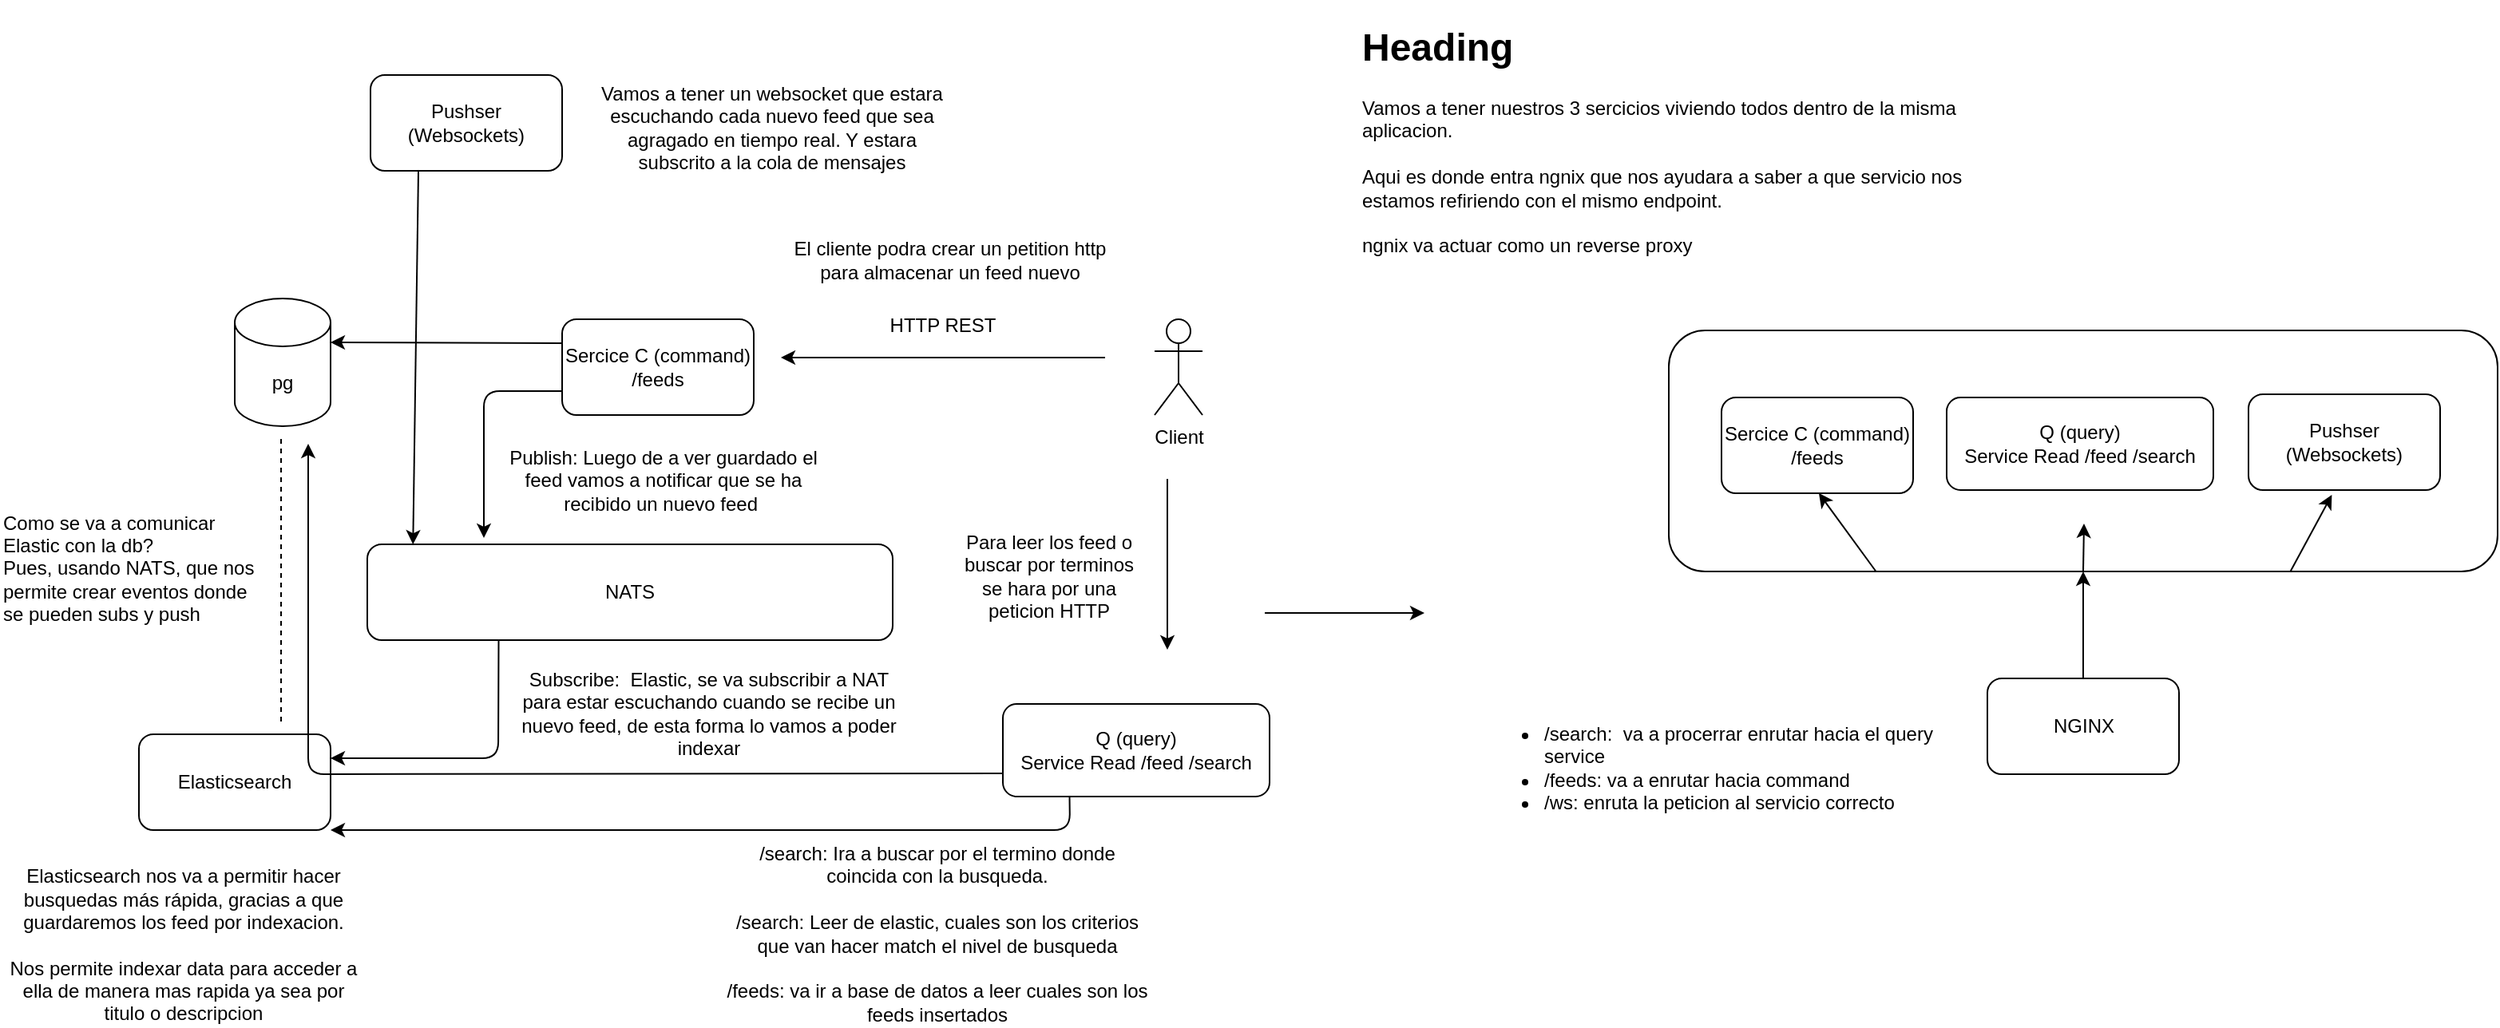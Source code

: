 <mxfile>
    <diagram id="TVHKaYpTC4EBIObI1VIa" name="Page-1">
        <mxGraphModel dx="2156" dy="1611" grid="0" gridSize="10" guides="1" tooltips="1" connect="1" arrows="1" fold="1" page="1" pageScale="1" pageWidth="850" pageHeight="1100" math="0" shadow="0">
            <root>
                <mxCell id="0"/>
                <mxCell id="1" parent="0"/>
                <mxCell id="2" value="pg" style="shape=cylinder3;whiteSpace=wrap;html=1;boundedLbl=1;backgroundOutline=1;size=15;" parent="1" vertex="1">
                    <mxGeometry x="161" y="187" width="60" height="80" as="geometry"/>
                </mxCell>
                <mxCell id="12" style="edgeStyle=none;html=1;exitX=0;exitY=0.25;exitDx=0;exitDy=0;entryX=1;entryY=0;entryDx=0;entryDy=27.5;entryPerimeter=0;" parent="1" source="3" target="2" edge="1">
                    <mxGeometry relative="1" as="geometry"/>
                </mxCell>
                <mxCell id="20" style="edgeStyle=none;html=1;exitX=0;exitY=0.75;exitDx=0;exitDy=0;" parent="1" source="3" edge="1">
                    <mxGeometry relative="1" as="geometry">
                        <mxPoint x="317" y="337" as="targetPoint"/>
                        <Array as="points">
                            <mxPoint x="317" y="245"/>
                        </Array>
                    </mxGeometry>
                </mxCell>
                <mxCell id="3" value="Sercice C (command)&lt;br&gt;/feeds" style="rounded=1;whiteSpace=wrap;html=1;" parent="1" vertex="1">
                    <mxGeometry x="366" y="200" width="120" height="60" as="geometry"/>
                </mxCell>
                <mxCell id="4" value="Client" style="shape=umlActor;verticalLabelPosition=bottom;verticalAlign=top;html=1;outlineConnect=0;" parent="1" vertex="1">
                    <mxGeometry x="737" y="200" width="30" height="60" as="geometry"/>
                </mxCell>
                <mxCell id="10" value="" style="endArrow=classic;html=1;" parent="1" edge="1">
                    <mxGeometry width="50" height="50" relative="1" as="geometry">
                        <mxPoint x="706" y="224" as="sourcePoint"/>
                        <mxPoint x="503" y="224" as="targetPoint"/>
                    </mxGeometry>
                </mxCell>
                <mxCell id="11" value="HTTP REST" style="text;html=1;align=center;verticalAlign=middle;resizable=0;points=[];autosize=1;strokeColor=none;fillColor=none;" parent="1" vertex="1">
                    <mxGeometry x="565" y="195" width="77" height="18" as="geometry"/>
                </mxCell>
                <mxCell id="13" value="El cliente podra crear un petition http para almacenar un feed nuevo" style="text;html=1;strokeColor=none;fillColor=none;align=center;verticalAlign=middle;whiteSpace=wrap;rounded=0;" parent="1" vertex="1">
                    <mxGeometry x="500" y="153" width="218" height="20" as="geometry"/>
                </mxCell>
                <mxCell id="22" style="edgeStyle=none;html=1;exitX=0.25;exitY=1;exitDx=0;exitDy=0;entryX=1;entryY=0.25;entryDx=0;entryDy=0;" parent="1" source="14" target="16" edge="1">
                    <mxGeometry relative="1" as="geometry">
                        <Array as="points">
                            <mxPoint x="326" y="475"/>
                        </Array>
                    </mxGeometry>
                </mxCell>
                <mxCell id="14" value="NATS" style="rounded=1;whiteSpace=wrap;html=1;" parent="1" vertex="1">
                    <mxGeometry x="244" y="341" width="329" height="60" as="geometry"/>
                </mxCell>
                <mxCell id="16" value="Elasticsearch" style="rounded=1;whiteSpace=wrap;html=1;" parent="1" vertex="1">
                    <mxGeometry x="101" y="460" width="120" height="60" as="geometry"/>
                </mxCell>
                <mxCell id="17" value="Elasticsearch nos va a permitir hacer busquedas más rápida, gracias a que guardaremos los feed por indexacion.&lt;br&gt;&lt;br&gt;Nos permite indexar data para acceder a ella de manera mas rapida ya sea por titulo o descripcion" style="text;html=1;strokeColor=none;fillColor=none;align=center;verticalAlign=middle;whiteSpace=wrap;rounded=0;" parent="1" vertex="1">
                    <mxGeometry x="14" y="541" width="230" height="102" as="geometry"/>
                </mxCell>
                <mxCell id="18" value="" style="endArrow=none;dashed=1;html=1;" parent="1" edge="1">
                    <mxGeometry width="50" height="50" relative="1" as="geometry">
                        <mxPoint x="190" y="452" as="sourcePoint"/>
                        <mxPoint x="190" y="274" as="targetPoint"/>
                    </mxGeometry>
                </mxCell>
                <mxCell id="19" value="Como se va a comunicar Elastic con la db?&lt;br&gt;Pues, usando NATS, que nos permite crear eventos donde se pueden subs y push&amp;nbsp;" style="text;html=1;strokeColor=none;fillColor=none;align=left;verticalAlign=middle;whiteSpace=wrap;rounded=0;" parent="1" vertex="1">
                    <mxGeometry x="14" y="315" width="164" height="81" as="geometry"/>
                </mxCell>
                <mxCell id="21" value="Publish: Luego de a ver guardado el feed vamos a notificar que se ha recibido un nuevo feed&amp;nbsp;" style="text;html=1;strokeColor=none;fillColor=none;align=center;verticalAlign=middle;whiteSpace=wrap;rounded=0;" parent="1" vertex="1">
                    <mxGeometry x="330" y="276" width="199" height="49" as="geometry"/>
                </mxCell>
                <mxCell id="23" value="Subscribe:&amp;nbsp; Elastic, se va subscribir a NAT para estar escuchando cuando se recibe un nuevo feed, de esta forma lo vamos a poder indexar" style="text;html=1;strokeColor=none;fillColor=none;align=center;verticalAlign=middle;whiteSpace=wrap;rounded=0;" parent="1" vertex="1">
                    <mxGeometry x="333" y="412" width="250" height="69" as="geometry"/>
                </mxCell>
                <mxCell id="29" style="edgeStyle=none;html=1;exitX=0.25;exitY=1;exitDx=0;exitDy=0;entryX=1;entryY=1;entryDx=0;entryDy=0;" parent="1" source="24" target="16" edge="1">
                    <mxGeometry relative="1" as="geometry">
                        <Array as="points">
                            <mxPoint x="684" y="520"/>
                        </Array>
                    </mxGeometry>
                </mxCell>
                <mxCell id="31" style="edgeStyle=none;html=1;exitX=0;exitY=0.75;exitDx=0;exitDy=0;" parent="1" source="24" edge="1">
                    <mxGeometry relative="1" as="geometry">
                        <mxPoint x="207" y="278" as="targetPoint"/>
                        <Array as="points">
                            <mxPoint x="207" y="485"/>
                        </Array>
                    </mxGeometry>
                </mxCell>
                <mxCell id="24" value="Q (query)&lt;br&gt;Service Read /feed /search" style="rounded=1;whiteSpace=wrap;html=1;" parent="1" vertex="1">
                    <mxGeometry x="642" y="441" width="167" height="58" as="geometry"/>
                </mxCell>
                <mxCell id="25" value="" style="endArrow=classic;html=1;" parent="1" edge="1">
                    <mxGeometry width="50" height="50" relative="1" as="geometry">
                        <mxPoint x="745" y="300" as="sourcePoint"/>
                        <mxPoint x="745" y="407" as="targetPoint"/>
                    </mxGeometry>
                </mxCell>
                <mxCell id="26" value="Para leer los feed o buscar por terminos se hara por una peticion HTTP" style="text;html=1;strokeColor=none;fillColor=none;align=center;verticalAlign=middle;whiteSpace=wrap;rounded=0;" parent="1" vertex="1">
                    <mxGeometry x="609" y="321" width="124" height="80" as="geometry"/>
                </mxCell>
                <mxCell id="30" value="/search: Ira a buscar por el termino donde coincida con la busqueda.&lt;br&gt;&lt;br&gt;/search: Leer de elastic, cuales son los criterios que van hacer match el nivel de busqueda &lt;br&gt;&lt;br&gt;/feeds: va ir a base de datos a leer cuales son los feeds insertados" style="text;html=1;strokeColor=none;fillColor=none;align=center;verticalAlign=middle;whiteSpace=wrap;rounded=0;" parent="1" vertex="1">
                    <mxGeometry x="468" y="527" width="266" height="115" as="geometry"/>
                </mxCell>
                <mxCell id="38" style="edgeStyle=none;html=1;exitX=0.25;exitY=1;exitDx=0;exitDy=0;entryX=0.087;entryY=0.001;entryDx=0;entryDy=0;entryPerimeter=0;" parent="1" source="32" target="14" edge="1">
                    <mxGeometry relative="1" as="geometry"/>
                </mxCell>
                <mxCell id="32" value="Pushser (Websockets)" style="rounded=1;whiteSpace=wrap;html=1;" parent="1" vertex="1">
                    <mxGeometry x="246" y="47" width="120" height="60" as="geometry"/>
                </mxCell>
                <mxCell id="37" value="&lt;span&gt;Vamos a tener un websocket que estara escuchando cada nuevo feed que sea agragado en tiempo real. Y estara subscrito a la cola de mensajes&lt;/span&gt;" style="text;html=1;strokeColor=none;fillColor=none;align=center;verticalAlign=middle;whiteSpace=wrap;rounded=0;" parent="1" vertex="1">
                    <mxGeometry x="386" y="47" width="223" height="66" as="geometry"/>
                </mxCell>
                <mxCell id="49" style="edgeStyle=none;html=1;exitX=0.5;exitY=0;exitDx=0;exitDy=0;entryX=0.5;entryY=1;entryDx=0;entryDy=0;" edge="1" parent="1" source="39" target="45">
                    <mxGeometry relative="1" as="geometry"/>
                </mxCell>
                <mxCell id="39" value="NGINX" style="rounded=1;whiteSpace=wrap;html=1;" parent="1" vertex="1">
                    <mxGeometry x="1258.5" y="425" width="120" height="60" as="geometry"/>
                </mxCell>
                <mxCell id="40" value="" style="endArrow=classic;html=1;" parent="1" edge="1">
                    <mxGeometry width="50" height="50" relative="1" as="geometry">
                        <mxPoint x="806" y="384" as="sourcePoint"/>
                        <mxPoint x="906" y="384" as="targetPoint"/>
                    </mxGeometry>
                </mxCell>
                <mxCell id="41" value="Sercice C (command)&lt;br&gt;/feeds" style="rounded=1;whiteSpace=wrap;html=1;" parent="1" vertex="1">
                    <mxGeometry x="1092" y="249" width="120" height="60" as="geometry"/>
                </mxCell>
                <mxCell id="42" value="Q (query)&lt;br&gt;Service Read /feed /search" style="rounded=1;whiteSpace=wrap;html=1;" parent="1" vertex="1">
                    <mxGeometry x="1233" y="249" width="167" height="58" as="geometry"/>
                </mxCell>
                <mxCell id="43" value="Pushser (Websockets)" style="rounded=1;whiteSpace=wrap;html=1;" parent="1" vertex="1">
                    <mxGeometry x="1422" y="247" width="120" height="60" as="geometry"/>
                </mxCell>
                <mxCell id="45" value="" style="rounded=1;whiteSpace=wrap;html=1;fillColor=none;" parent="1" vertex="1">
                    <mxGeometry x="1059" y="207" width="519" height="151" as="geometry"/>
                </mxCell>
                <mxCell id="47" value="&lt;h1&gt;Heading&lt;/h1&gt;&lt;p&gt;Vamos a tener nuestros 3 sercicios viviendo todos dentro de la misma aplicacion.&amp;nbsp;&lt;br&gt;&lt;br&gt;Aqui es donde entra ngnix que nos ayudara a saber a que servicio nos estamos refiriendo con el mismo endpoint.&lt;br&gt;&lt;br&gt;ngnix va actuar como un reverse proxy&lt;/p&gt;" style="text;html=1;strokeColor=none;fillColor=none;spacing=5;spacingTop=-20;whiteSpace=wrap;overflow=hidden;rounded=0;" vertex="1" parent="1">
                    <mxGeometry x="862" y="10" width="396" height="163" as="geometry"/>
                </mxCell>
                <mxCell id="50" style="edgeStyle=none;html=1;exitX=0.25;exitY=1;exitDx=0;exitDy=0;entryX=0.181;entryY=0.675;entryDx=0;entryDy=0;entryPerimeter=0;" edge="1" parent="1" source="45" target="45">
                    <mxGeometry relative="1" as="geometry"/>
                </mxCell>
                <mxCell id="51" style="edgeStyle=none;html=1;exitX=0.75;exitY=1;exitDx=0;exitDy=0;entryX=0.8;entryY=0.682;entryDx=0;entryDy=0;entryPerimeter=0;" edge="1" parent="1" source="45" target="45">
                    <mxGeometry relative="1" as="geometry"/>
                </mxCell>
                <mxCell id="53" value="" style="endArrow=classic;html=1;exitX=0.5;exitY=1;exitDx=0;exitDy=0;" edge="1" parent="1" source="45">
                    <mxGeometry width="50" height="50" relative="1" as="geometry">
                        <mxPoint x="1209" y="345" as="sourcePoint"/>
                        <mxPoint x="1319" y="328" as="targetPoint"/>
                    </mxGeometry>
                </mxCell>
                <mxCell id="54" value="&lt;div style=&quot;text-align: left&quot;&gt;&lt;ul&gt;&lt;li&gt;&lt;span&gt;/search:&amp;nbsp; va a procerrar enrutar hacia el query service&lt;/span&gt;&lt;/li&gt;&lt;li&gt;&lt;span&gt;/feeds: va a enrutar hacia command&lt;/span&gt;&lt;/li&gt;&lt;li&gt;&lt;span&gt;/ws: enruta la peticion al servicio correcto&lt;/span&gt;&lt;/li&gt;&lt;/ul&gt;&lt;/div&gt;" style="text;html=1;strokeColor=none;fillColor=none;align=center;verticalAlign=middle;whiteSpace=wrap;rounded=0;" vertex="1" parent="1">
                    <mxGeometry x="940" y="412" width="293" height="138" as="geometry"/>
                </mxCell>
            </root>
        </mxGraphModel>
    </diagram>
</mxfile>